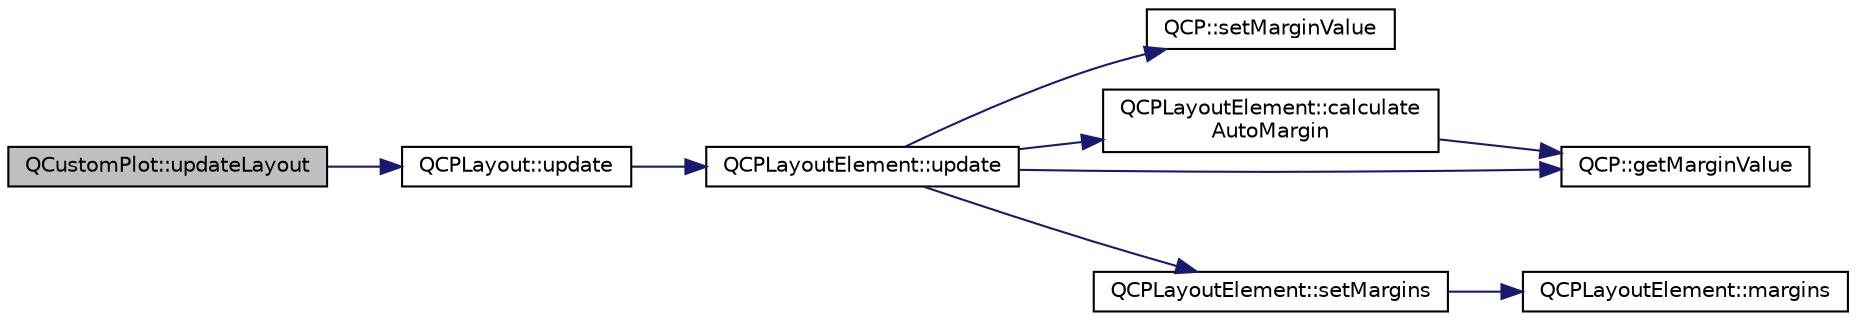 digraph "QCustomPlot::updateLayout"
{
  edge [fontname="Helvetica",fontsize="10",labelfontname="Helvetica",labelfontsize="10"];
  node [fontname="Helvetica",fontsize="10",shape=record];
  rankdir="LR";
  Node1530 [label="QCustomPlot::updateLayout",height=0.2,width=0.4,color="black", fillcolor="grey75", style="filled", fontcolor="black"];
  Node1530 -> Node1531 [color="midnightblue",fontsize="10",style="solid",fontname="Helvetica"];
  Node1531 [label="QCPLayout::update",height=0.2,width=0.4,color="black", fillcolor="white", style="filled",URL="$class_q_c_p_layout.html#a48ecc9c98ea90b547c3e27a931a8f7bd"];
  Node1531 -> Node1532 [color="midnightblue",fontsize="10",style="solid",fontname="Helvetica"];
  Node1532 [label="QCPLayoutElement::update",height=0.2,width=0.4,color="black", fillcolor="white", style="filled",URL="$class_q_c_p_layout_element.html#a929c2ec62e0e0e1d8418eaa802e2af9b"];
  Node1532 -> Node1533 [color="midnightblue",fontsize="10",style="solid",fontname="Helvetica"];
  Node1533 [label="QCP::setMarginValue",height=0.2,width=0.4,color="black", fillcolor="white", style="filled",URL="$namespace_q_c_p.html#afbf6e3084c108f2bb4372107945ee82f"];
  Node1532 -> Node1534 [color="midnightblue",fontsize="10",style="solid",fontname="Helvetica"];
  Node1534 [label="QCPLayoutElement::calculate\lAutoMargin",height=0.2,width=0.4,color="black", fillcolor="white", style="filled",URL="$class_q_c_p_layout_element.html#a005c9f0fe84bc1591a2cf2c46fd477b4"];
  Node1534 -> Node1535 [color="midnightblue",fontsize="10",style="solid",fontname="Helvetica"];
  Node1535 [label="QCP::getMarginValue",height=0.2,width=0.4,color="black", fillcolor="white", style="filled",URL="$namespace_q_c_p.html#a23a2679d3495c444acc26acc61e35b5b"];
  Node1532 -> Node1535 [color="midnightblue",fontsize="10",style="solid",fontname="Helvetica"];
  Node1532 -> Node1536 [color="midnightblue",fontsize="10",style="solid",fontname="Helvetica"];
  Node1536 [label="QCPLayoutElement::setMargins",height=0.2,width=0.4,color="black", fillcolor="white", style="filled",URL="$class_q_c_p_layout_element.html#a8f450b1f3f992ad576fce2c63d8b79cf"];
  Node1536 -> Node1537 [color="midnightblue",fontsize="10",style="solid",fontname="Helvetica"];
  Node1537 [label="QCPLayoutElement::margins",height=0.2,width=0.4,color="black", fillcolor="white", style="filled",URL="$class_q_c_p_layout_element.html#af4ac9450aa2d60863bf3a8ea0c940c9d"];
}
